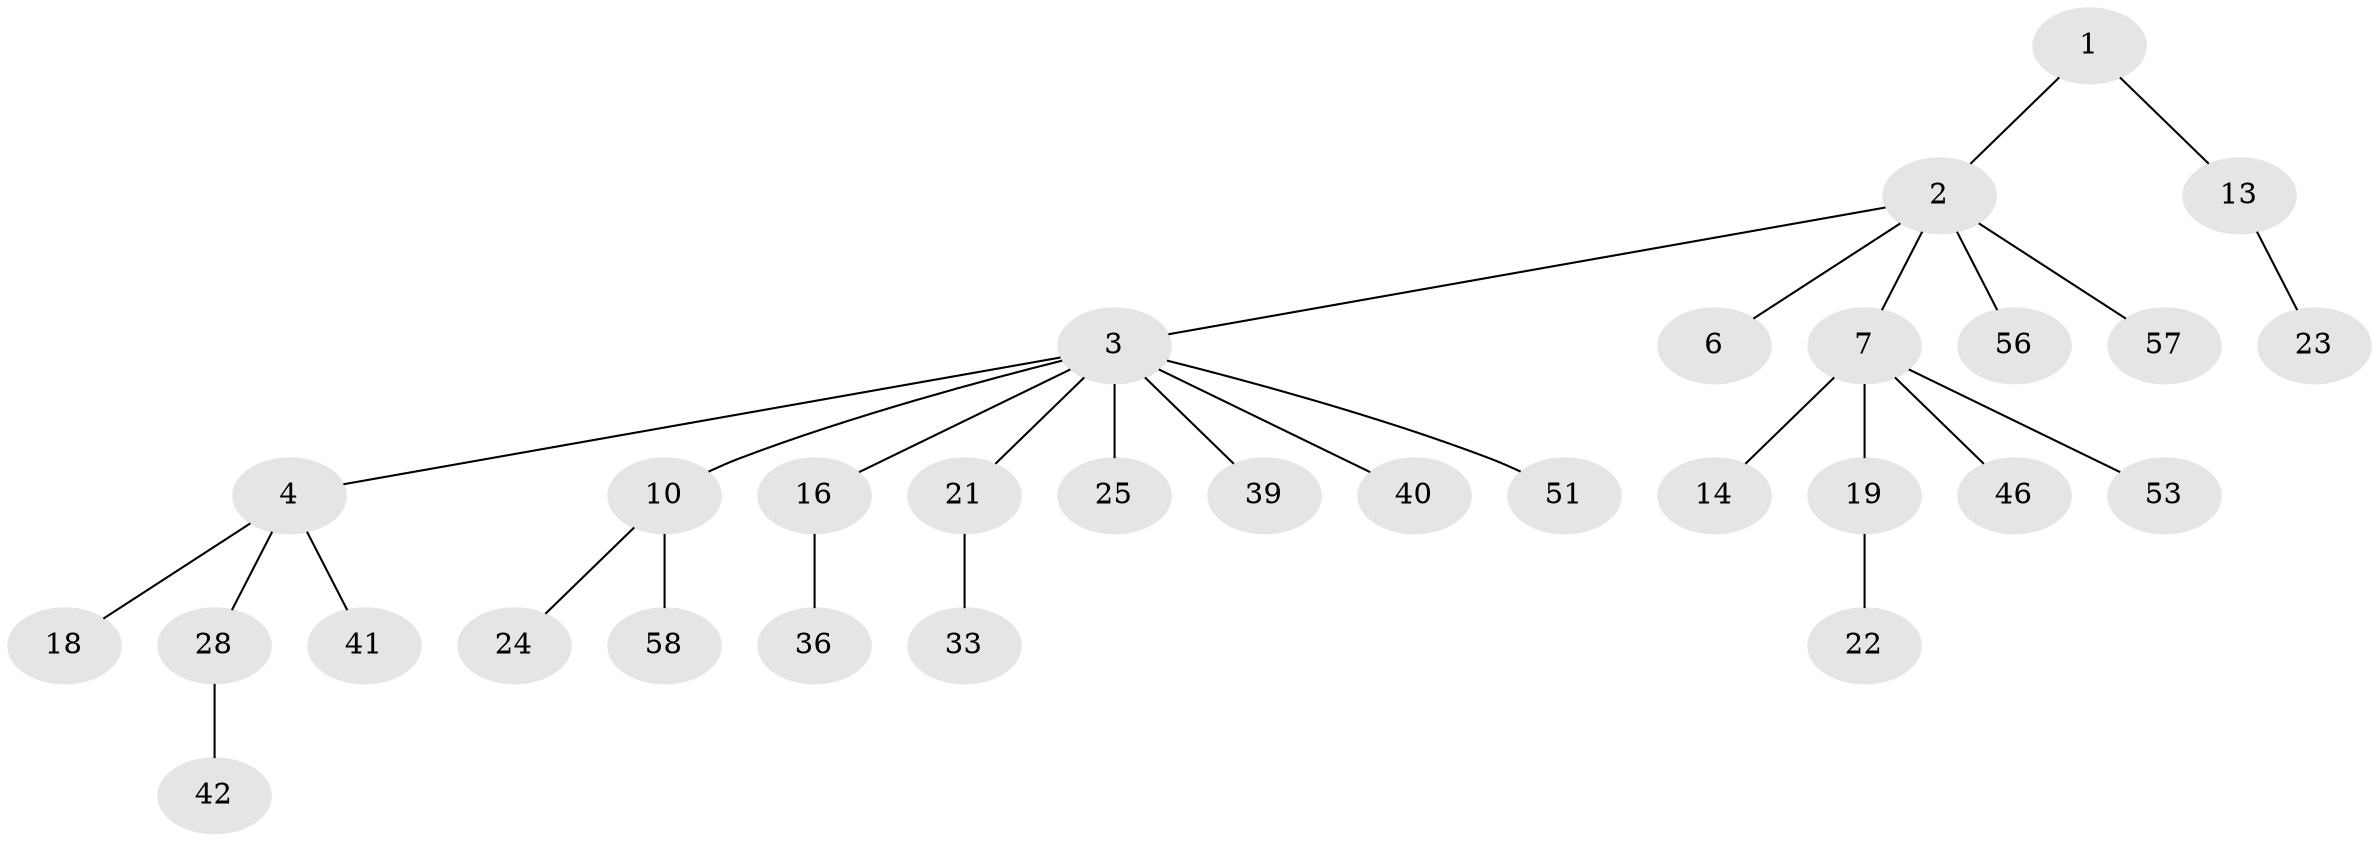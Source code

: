 // original degree distribution, {2: 0.23333333333333334, 5: 0.03333333333333333, 8: 0.016666666666666666, 1: 0.48333333333333334, 3: 0.21666666666666667, 4: 0.016666666666666666}
// Generated by graph-tools (version 1.1) at 2025/15/03/09/25 04:15:34]
// undirected, 30 vertices, 29 edges
graph export_dot {
graph [start="1"]
  node [color=gray90,style=filled];
  1 [super="+8"];
  2 [super="+27"];
  3 [super="+15+12"];
  4 [super="+5"];
  6;
  7 [super="+9+11"];
  10;
  13;
  14 [super="+26+59+45"];
  16;
  18;
  19 [super="+20"];
  21;
  22 [super="+32"];
  23 [super="+37"];
  24 [super="+30+31"];
  25 [super="+54"];
  28 [super="+35"];
  33 [super="+52"];
  36;
  39 [super="+47"];
  40;
  41;
  42 [super="+43"];
  46;
  51;
  53;
  56;
  57;
  58;
  1 -- 2;
  1 -- 13;
  2 -- 3;
  2 -- 6;
  2 -- 7;
  2 -- 56;
  2 -- 57;
  3 -- 4;
  3 -- 10;
  3 -- 16;
  3 -- 40;
  3 -- 51;
  3 -- 25;
  3 -- 21;
  3 -- 39;
  4 -- 18;
  4 -- 28;
  4 -- 41;
  7 -- 19;
  7 -- 14;
  7 -- 53;
  7 -- 46;
  10 -- 24;
  10 -- 58;
  13 -- 23;
  16 -- 36;
  19 -- 22;
  21 -- 33;
  28 -- 42;
}
